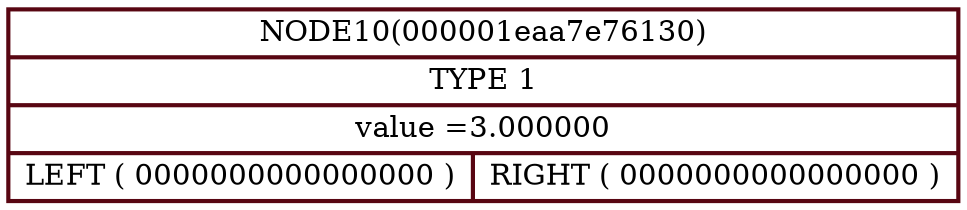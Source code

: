 digraph data{
rankdir = TB;
node000001eaa7e76130[ shape = record, style = bold, color = "#580612", label = " {<f0> NODE10(000001eaa7e76130) | <f1> TYPE 1 | <f2> value =3.000000 | { <f3> LEFT ( 0000000000000000 ) | <f4> RIGHT ( 0000000000000000 ) } } "];
}
